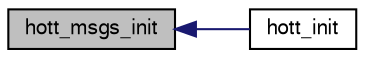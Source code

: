 digraph "hott_msgs_init"
{
  edge [fontname="FreeSans",fontsize="10",labelfontname="FreeSans",labelfontsize="10"];
  node [fontname="FreeSans",fontsize="10",shape=record];
  rankdir="LR";
  Node1 [label="hott_msgs_init",height=0.2,width=0.4,color="black", fillcolor="grey75", style="filled", fontcolor="black"];
  Node1 -> Node2 [dir="back",color="midnightblue",fontsize="10",style="solid",fontname="FreeSans"];
  Node2 [label="hott_init",height=0.2,width=0.4,color="black", fillcolor="white", style="filled",URL="$hott_2hott_8h.html#aa23359b9d4e0090865e441c10a3b2ed7"];
}
